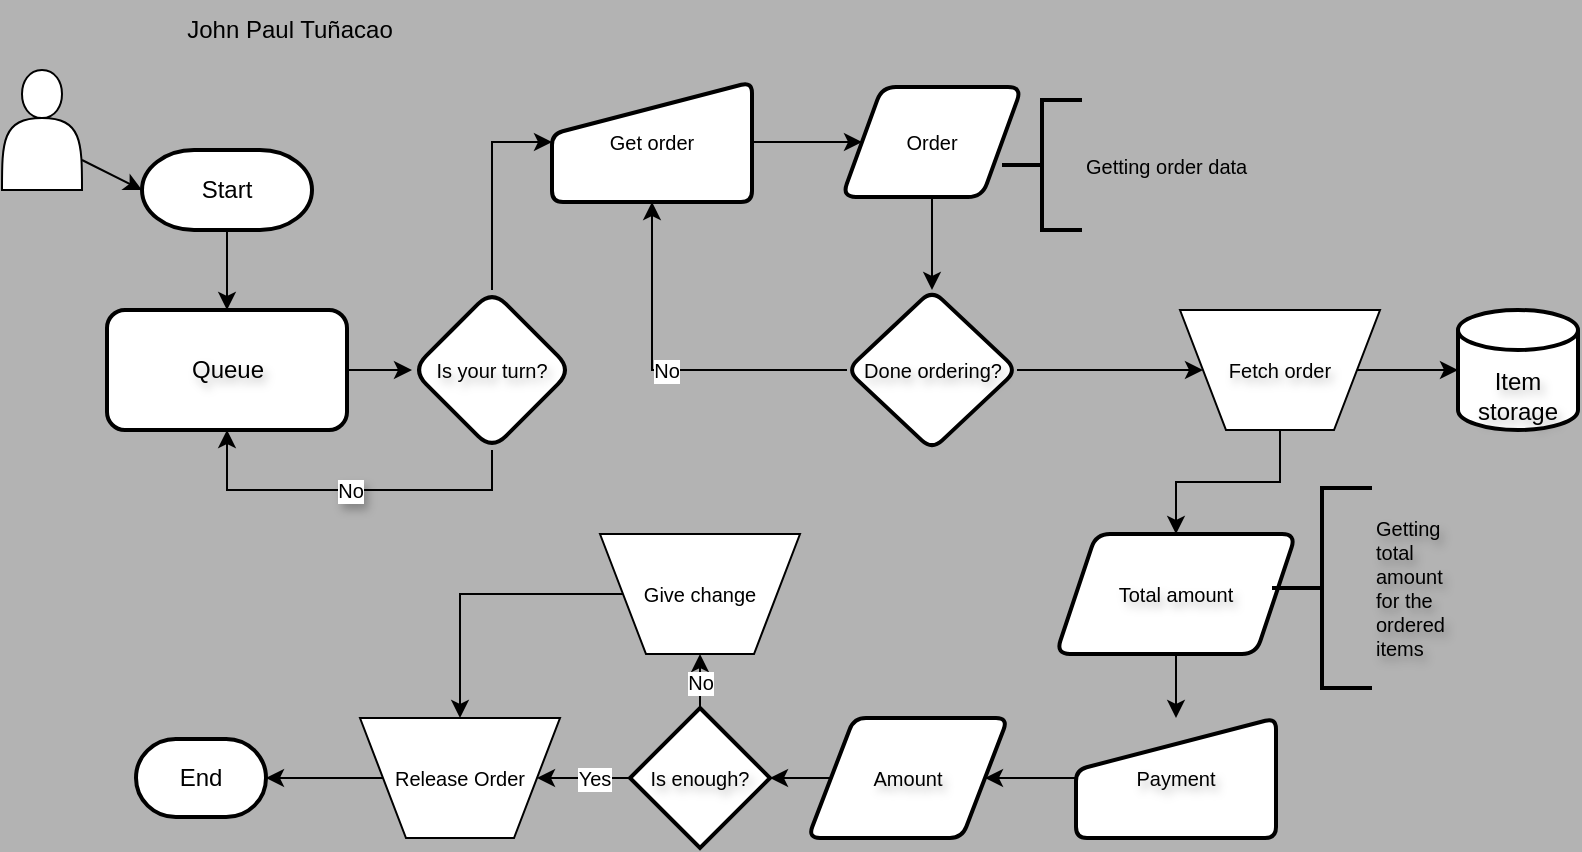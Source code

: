 <mxfile version="24.3.1" type="github">
  <diagram id="C5RBs43oDa-KdzZeNtuy" name="Page-1">
    <mxGraphModel dx="955" dy="506" grid="0" gridSize="10" guides="1" tooltips="1" connect="1" arrows="1" fold="1" page="1" pageScale="1" pageWidth="827" pageHeight="1169" background="#B3B3B3" math="0" shadow="0">
      <root>
        <mxCell id="WIyWlLk6GJQsqaUBKTNV-0" />
        <mxCell id="WIyWlLk6GJQsqaUBKTNV-1" parent="WIyWlLk6GJQsqaUBKTNV-0" />
        <mxCell id="Yn9NFGbyokWgavuZhxx3-0" value="" style="shape=actor;whiteSpace=wrap;html=1;labelBorderColor=none;" vertex="1" parent="WIyWlLk6GJQsqaUBKTNV-1">
          <mxGeometry x="20" y="60" width="40" height="60" as="geometry" />
        </mxCell>
        <mxCell id="Yn9NFGbyokWgavuZhxx3-1" value="" style="endArrow=classic;html=1;rounded=0;exitX=1;exitY=0.75;exitDx=0;exitDy=0;entryX=0;entryY=0.5;entryDx=0;entryDy=0;entryPerimeter=0;labelBorderColor=none;" edge="1" parent="WIyWlLk6GJQsqaUBKTNV-1" source="Yn9NFGbyokWgavuZhxx3-0" target="Yn9NFGbyokWgavuZhxx3-13">
          <mxGeometry width="50" height="50" relative="1" as="geometry">
            <mxPoint x="390" y="400" as="sourcePoint" />
            <mxPoint x="355" y="110" as="targetPoint" />
          </mxGeometry>
        </mxCell>
        <mxCell id="Yn9NFGbyokWgavuZhxx3-7" style="edgeStyle=orthogonalEdgeStyle;rounded=0;orthogonalLoop=1;jettySize=auto;html=1;exitX=0.5;exitY=1;exitDx=0;exitDy=0;labelBorderColor=none;textShadow=1;fontSize=10;" edge="1" parent="WIyWlLk6GJQsqaUBKTNV-1">
          <mxGeometry relative="1" as="geometry">
            <mxPoint x="405" y="220" as="sourcePoint" />
            <mxPoint x="405" y="220" as="targetPoint" />
          </mxGeometry>
        </mxCell>
        <mxCell id="Yn9NFGbyokWgavuZhxx3-28" value="" style="edgeStyle=orthogonalEdgeStyle;rounded=0;orthogonalLoop=1;jettySize=auto;html=1;labelBorderColor=none;textShadow=1;fontSize=10;" edge="1" parent="WIyWlLk6GJQsqaUBKTNV-1" source="Yn9NFGbyokWgavuZhxx3-13" target="Yn9NFGbyokWgavuZhxx3-27">
          <mxGeometry relative="1" as="geometry" />
        </mxCell>
        <mxCell id="Yn9NFGbyokWgavuZhxx3-13" value="Start" style="strokeWidth=2;html=1;shape=mxgraph.flowchart.terminator;whiteSpace=wrap;labelBorderColor=none;" vertex="1" parent="WIyWlLk6GJQsqaUBKTNV-1">
          <mxGeometry x="90" y="100" width="85" height="40" as="geometry" />
        </mxCell>
        <mxCell id="Yn9NFGbyokWgavuZhxx3-18" value="" style="edgeStyle=orthogonalEdgeStyle;rounded=0;orthogonalLoop=1;jettySize=auto;html=1;exitX=1;exitY=0.5;exitDx=0;exitDy=0;labelBorderColor=none;fontSize=10;" edge="1" parent="WIyWlLk6GJQsqaUBKTNV-1" source="Yn9NFGbyokWgavuZhxx3-50" target="Yn9NFGbyokWgavuZhxx3-17">
          <mxGeometry relative="1" as="geometry">
            <mxPoint x="390" y="105" as="sourcePoint" />
          </mxGeometry>
        </mxCell>
        <mxCell id="Yn9NFGbyokWgavuZhxx3-37" value="" style="edgeStyle=orthogonalEdgeStyle;rounded=0;orthogonalLoop=1;jettySize=auto;html=1;labelBorderColor=none;fontSize=10;" edge="1" parent="WIyWlLk6GJQsqaUBKTNV-1" source="Yn9NFGbyokWgavuZhxx3-17" target="Yn9NFGbyokWgavuZhxx3-36">
          <mxGeometry relative="1" as="geometry" />
        </mxCell>
        <mxCell id="Yn9NFGbyokWgavuZhxx3-17" value="Order" style="shape=parallelogram;perimeter=parallelogramPerimeter;whiteSpace=wrap;html=1;fixedSize=1;rounded=1;arcSize=14;strokeWidth=2;labelBorderColor=none;fontSize=10;" vertex="1" parent="WIyWlLk6GJQsqaUBKTNV-1">
          <mxGeometry x="440" y="68.5" width="90" height="55" as="geometry" />
        </mxCell>
        <mxCell id="Yn9NFGbyokWgavuZhxx3-19" value="Getting order data" style="strokeWidth=2;html=1;shape=mxgraph.flowchart.annotation_2;align=left;labelPosition=right;pointerEvents=1;labelBorderColor=none;fontSize=10;" vertex="1" parent="WIyWlLk6GJQsqaUBKTNV-1">
          <mxGeometry x="520" y="75" width="40" height="65" as="geometry" />
        </mxCell>
        <mxCell id="Yn9NFGbyokWgavuZhxx3-30" value="" style="edgeStyle=orthogonalEdgeStyle;rounded=0;orthogonalLoop=1;jettySize=auto;html=1;labelBorderColor=none;textShadow=1;fontSize=10;" edge="1" parent="WIyWlLk6GJQsqaUBKTNV-1" source="Yn9NFGbyokWgavuZhxx3-27" target="Yn9NFGbyokWgavuZhxx3-29">
          <mxGeometry relative="1" as="geometry" />
        </mxCell>
        <mxCell id="Yn9NFGbyokWgavuZhxx3-27" value="Queue" style="rounded=1;whiteSpace=wrap;html=1;strokeWidth=2;labelBorderColor=none;textShadow=1;" vertex="1" parent="WIyWlLk6GJQsqaUBKTNV-1">
          <mxGeometry x="72.5" y="180" width="120" height="60" as="geometry" />
        </mxCell>
        <mxCell id="Yn9NFGbyokWgavuZhxx3-32" value="No" style="edgeStyle=orthogonalEdgeStyle;rounded=0;orthogonalLoop=1;jettySize=auto;html=1;exitX=0.5;exitY=1;exitDx=0;exitDy=0;entryX=0.5;entryY=1;entryDx=0;entryDy=0;labelBorderColor=none;textShadow=1;fontSize=10;" edge="1" parent="WIyWlLk6GJQsqaUBKTNV-1" source="Yn9NFGbyokWgavuZhxx3-29" target="Yn9NFGbyokWgavuZhxx3-27">
          <mxGeometry relative="1" as="geometry" />
        </mxCell>
        <mxCell id="Yn9NFGbyokWgavuZhxx3-35" style="edgeStyle=orthogonalEdgeStyle;rounded=0;orthogonalLoop=1;jettySize=auto;html=1;exitX=0.5;exitY=0;exitDx=0;exitDy=0;entryX=0;entryY=0.5;entryDx=0;entryDy=0;labelBorderColor=none;fontSize=10;" edge="1" parent="WIyWlLk6GJQsqaUBKTNV-1" source="Yn9NFGbyokWgavuZhxx3-29" target="Yn9NFGbyokWgavuZhxx3-50">
          <mxGeometry relative="1" as="geometry">
            <mxPoint x="290" y="105" as="targetPoint" />
          </mxGeometry>
        </mxCell>
        <mxCell id="Yn9NFGbyokWgavuZhxx3-29" value="Is your turn?" style="rhombus;whiteSpace=wrap;html=1;rounded=1;strokeWidth=2;labelBorderColor=none;textShadow=1;fontSize=10;" vertex="1" parent="WIyWlLk6GJQsqaUBKTNV-1">
          <mxGeometry x="225" y="170" width="80" height="80" as="geometry" />
        </mxCell>
        <mxCell id="Yn9NFGbyokWgavuZhxx3-38" value="No" style="edgeStyle=orthogonalEdgeStyle;rounded=0;orthogonalLoop=1;jettySize=auto;html=1;exitX=0;exitY=0.5;exitDx=0;exitDy=0;entryX=0.5;entryY=1;entryDx=0;entryDy=0;labelBorderColor=none;fontSize=10;" edge="1" parent="WIyWlLk6GJQsqaUBKTNV-1" source="Yn9NFGbyokWgavuZhxx3-36" target="Yn9NFGbyokWgavuZhxx3-50">
          <mxGeometry relative="1" as="geometry">
            <mxPoint x="340" y="130" as="targetPoint" />
          </mxGeometry>
        </mxCell>
        <mxCell id="Yn9NFGbyokWgavuZhxx3-40" value="" style="edgeStyle=orthogonalEdgeStyle;rounded=0;orthogonalLoop=1;jettySize=auto;html=1;entryX=0;entryY=0.5;entryDx=0;entryDy=0;labelBorderColor=none;textShadow=1;fontSize=10;" edge="1" parent="WIyWlLk6GJQsqaUBKTNV-1" source="Yn9NFGbyokWgavuZhxx3-36" target="Yn9NFGbyokWgavuZhxx3-52">
          <mxGeometry relative="1" as="geometry">
            <mxPoint x="590" y="210" as="targetPoint" />
          </mxGeometry>
        </mxCell>
        <mxCell id="Yn9NFGbyokWgavuZhxx3-36" value="Done ordering?" style="rhombus;whiteSpace=wrap;html=1;rounded=1;arcSize=14;strokeWidth=2;labelBorderColor=none;textShadow=1;fontSize=10;" vertex="1" parent="WIyWlLk6GJQsqaUBKTNV-1">
          <mxGeometry x="442.5" y="170" width="85" height="80" as="geometry" />
        </mxCell>
        <mxCell id="Yn9NFGbyokWgavuZhxx3-42" value="" style="edgeStyle=orthogonalEdgeStyle;rounded=0;orthogonalLoop=1;jettySize=auto;html=1;exitX=1;exitY=0.5;exitDx=0;exitDy=0;labelBorderColor=none;textShadow=1;fontSize=10;" edge="1" parent="WIyWlLk6GJQsqaUBKTNV-1" source="Yn9NFGbyokWgavuZhxx3-52" target="Yn9NFGbyokWgavuZhxx3-41">
          <mxGeometry relative="1" as="geometry">
            <mxPoint x="710" y="210" as="sourcePoint" />
          </mxGeometry>
        </mxCell>
        <mxCell id="Yn9NFGbyokWgavuZhxx3-46" value="" style="edgeStyle=orthogonalEdgeStyle;rounded=0;orthogonalLoop=1;jettySize=auto;html=1;exitX=0.5;exitY=1;exitDx=0;exitDy=0;labelBorderColor=none;textShadow=1;fontSize=10;" edge="1" parent="WIyWlLk6GJQsqaUBKTNV-1" source="Yn9NFGbyokWgavuZhxx3-52" target="Yn9NFGbyokWgavuZhxx3-45">
          <mxGeometry relative="1" as="geometry">
            <mxPoint x="650" y="240" as="sourcePoint" />
          </mxGeometry>
        </mxCell>
        <mxCell id="Yn9NFGbyokWgavuZhxx3-41" value="Item storage" style="strokeWidth=2;html=1;shape=mxgraph.flowchart.database;whiteSpace=wrap;labelBorderColor=none;textShadow=1;verticalAlign=bottom;" vertex="1" parent="WIyWlLk6GJQsqaUBKTNV-1">
          <mxGeometry x="748" y="180" width="60" height="60" as="geometry" />
        </mxCell>
        <mxCell id="Yn9NFGbyokWgavuZhxx3-49" value="" style="edgeStyle=orthogonalEdgeStyle;rounded=0;orthogonalLoop=1;jettySize=auto;html=1;labelBorderColor=none;textShadow=1;fontSize=10;" edge="1" parent="WIyWlLk6GJQsqaUBKTNV-1" source="Yn9NFGbyokWgavuZhxx3-45" target="Yn9NFGbyokWgavuZhxx3-51">
          <mxGeometry relative="1" as="geometry">
            <mxPoint x="607" y="395" as="targetPoint" />
          </mxGeometry>
        </mxCell>
        <mxCell id="Yn9NFGbyokWgavuZhxx3-45" value="Total amount" style="shape=parallelogram;perimeter=parallelogramPerimeter;whiteSpace=wrap;html=1;fixedSize=1;rounded=1;arcSize=14;strokeWidth=2;labelBorderColor=none;textShadow=1;fontSize=10;" vertex="1" parent="WIyWlLk6GJQsqaUBKTNV-1">
          <mxGeometry x="547" y="292" width="120" height="60" as="geometry" />
        </mxCell>
        <mxCell id="Yn9NFGbyokWgavuZhxx3-47" value="Getting total amount&amp;nbsp;&lt;div style=&quot;font-size: 10px;&quot;&gt;for the ordered items&lt;/div&gt;" style="strokeWidth=2;html=1;shape=mxgraph.flowchart.annotation_2;align=left;labelPosition=right;pointerEvents=1;labelBorderColor=none;textShadow=1;whiteSpace=wrap;fontSize=10;" vertex="1" parent="WIyWlLk6GJQsqaUBKTNV-1">
          <mxGeometry x="655" y="269" width="50" height="100" as="geometry" />
        </mxCell>
        <mxCell id="Yn9NFGbyokWgavuZhxx3-50" value="Get order" style="html=1;strokeWidth=2;shape=manualInput;whiteSpace=wrap;rounded=1;size=26;arcSize=11;labelBorderColor=none;fontSize=10;" vertex="1" parent="WIyWlLk6GJQsqaUBKTNV-1">
          <mxGeometry x="295" y="66" width="100" height="60" as="geometry" />
        </mxCell>
        <mxCell id="Yn9NFGbyokWgavuZhxx3-54" value="" style="edgeStyle=orthogonalEdgeStyle;rounded=0;orthogonalLoop=1;jettySize=auto;html=1;labelBorderColor=none;textShadow=1;fontSize=10;" edge="1" parent="WIyWlLk6GJQsqaUBKTNV-1" source="Yn9NFGbyokWgavuZhxx3-51" target="Yn9NFGbyokWgavuZhxx3-53">
          <mxGeometry relative="1" as="geometry" />
        </mxCell>
        <mxCell id="Yn9NFGbyokWgavuZhxx3-51" value="Payment" style="html=1;strokeWidth=2;shape=manualInput;whiteSpace=wrap;rounded=1;size=26;arcSize=11;labelBorderColor=none;textShadow=1;fontSize=10;" vertex="1" parent="WIyWlLk6GJQsqaUBKTNV-1">
          <mxGeometry x="557" y="384" width="100" height="60" as="geometry" />
        </mxCell>
        <mxCell id="Yn9NFGbyokWgavuZhxx3-52" value="Fetch order" style="verticalLabelPosition=middle;verticalAlign=middle;html=1;shape=trapezoid;perimeter=trapezoidPerimeter;whiteSpace=wrap;size=0.23;arcSize=10;flipV=1;labelPosition=center;align=center;labelBorderColor=none;textShadow=1;fontSize=10;" vertex="1" parent="WIyWlLk6GJQsqaUBKTNV-1">
          <mxGeometry x="609" y="180" width="100" height="60" as="geometry" />
        </mxCell>
        <mxCell id="Yn9NFGbyokWgavuZhxx3-57" value="" style="edgeStyle=orthogonalEdgeStyle;rounded=0;orthogonalLoop=1;jettySize=auto;html=1;labelBorderColor=none;fontSize=10;" edge="1" parent="WIyWlLk6GJQsqaUBKTNV-1" source="Yn9NFGbyokWgavuZhxx3-53" target="Yn9NFGbyokWgavuZhxx3-55">
          <mxGeometry relative="1" as="geometry" />
        </mxCell>
        <mxCell id="Yn9NFGbyokWgavuZhxx3-53" value="Amount" style="shape=parallelogram;html=1;strokeWidth=2;perimeter=parallelogramPerimeter;whiteSpace=wrap;rounded=1;arcSize=12;size=0.23;labelBorderColor=none;textShadow=1;fontSize=10;" vertex="1" parent="WIyWlLk6GJQsqaUBKTNV-1">
          <mxGeometry x="423" y="384" width="100" height="60" as="geometry" />
        </mxCell>
        <mxCell id="Yn9NFGbyokWgavuZhxx3-62" value="No" style="edgeStyle=orthogonalEdgeStyle;rounded=0;orthogonalLoop=1;jettySize=auto;html=1;labelBorderColor=none;fontSize=10;" edge="1" parent="WIyWlLk6GJQsqaUBKTNV-1" source="Yn9NFGbyokWgavuZhxx3-55" target="Yn9NFGbyokWgavuZhxx3-61">
          <mxGeometry relative="1" as="geometry" />
        </mxCell>
        <mxCell id="Yn9NFGbyokWgavuZhxx3-64" value="Yes" style="edgeStyle=orthogonalEdgeStyle;rounded=0;orthogonalLoop=1;jettySize=auto;html=1;labelBorderColor=none;fontSize=10;" edge="1" parent="WIyWlLk6GJQsqaUBKTNV-1" source="Yn9NFGbyokWgavuZhxx3-55" target="Yn9NFGbyokWgavuZhxx3-63">
          <mxGeometry relative="1" as="geometry" />
        </mxCell>
        <mxCell id="Yn9NFGbyokWgavuZhxx3-55" value="Is enough?" style="strokeWidth=2;html=1;shape=mxgraph.flowchart.decision;whiteSpace=wrap;labelBorderColor=none;textShadow=1;fontSize=10;" vertex="1" parent="WIyWlLk6GJQsqaUBKTNV-1">
          <mxGeometry x="334" y="379" width="70" height="70" as="geometry" />
        </mxCell>
        <mxCell id="Yn9NFGbyokWgavuZhxx3-65" style="edgeStyle=orthogonalEdgeStyle;rounded=0;orthogonalLoop=1;jettySize=auto;html=1;exitX=0;exitY=0.5;exitDx=0;exitDy=0;labelBorderColor=none;fontSize=10;" edge="1" parent="WIyWlLk6GJQsqaUBKTNV-1" source="Yn9NFGbyokWgavuZhxx3-61" target="Yn9NFGbyokWgavuZhxx3-63">
          <mxGeometry relative="1" as="geometry" />
        </mxCell>
        <mxCell id="Yn9NFGbyokWgavuZhxx3-61" value="Give change" style="verticalLabelPosition=middle;verticalAlign=middle;html=1;shape=trapezoid;perimeter=trapezoidPerimeter;whiteSpace=wrap;size=0.23;arcSize=10;flipV=1;labelPosition=center;align=center;labelBorderColor=none;fontSize=10;" vertex="1" parent="WIyWlLk6GJQsqaUBKTNV-1">
          <mxGeometry x="319" y="292" width="100" height="60" as="geometry" />
        </mxCell>
        <mxCell id="Yn9NFGbyokWgavuZhxx3-68" value="" style="edgeStyle=orthogonalEdgeStyle;rounded=0;orthogonalLoop=1;jettySize=auto;html=1;" edge="1" parent="WIyWlLk6GJQsqaUBKTNV-1" source="Yn9NFGbyokWgavuZhxx3-63" target="Yn9NFGbyokWgavuZhxx3-67">
          <mxGeometry relative="1" as="geometry" />
        </mxCell>
        <mxCell id="Yn9NFGbyokWgavuZhxx3-63" value="Release Order" style="verticalLabelPosition=middle;verticalAlign=middle;html=1;shape=trapezoid;perimeter=trapezoidPerimeter;whiteSpace=wrap;size=0.23;arcSize=10;flipV=1;labelPosition=center;align=center;labelBorderColor=none;fontSize=10;" vertex="1" parent="WIyWlLk6GJQsqaUBKTNV-1">
          <mxGeometry x="199" y="384" width="100" height="60" as="geometry" />
        </mxCell>
        <mxCell id="Yn9NFGbyokWgavuZhxx3-67" value="End" style="strokeWidth=2;html=1;shape=mxgraph.flowchart.terminator;whiteSpace=wrap;" vertex="1" parent="WIyWlLk6GJQsqaUBKTNV-1">
          <mxGeometry x="87" y="394.5" width="65" height="39" as="geometry" />
        </mxCell>
        <mxCell id="Yn9NFGbyokWgavuZhxx3-69" value="John Paul Tuñacao" style="text;html=1;align=center;verticalAlign=middle;whiteSpace=wrap;rounded=0;" vertex="1" parent="WIyWlLk6GJQsqaUBKTNV-1">
          <mxGeometry x="84" y="25" width="160" height="30" as="geometry" />
        </mxCell>
      </root>
    </mxGraphModel>
  </diagram>
</mxfile>
